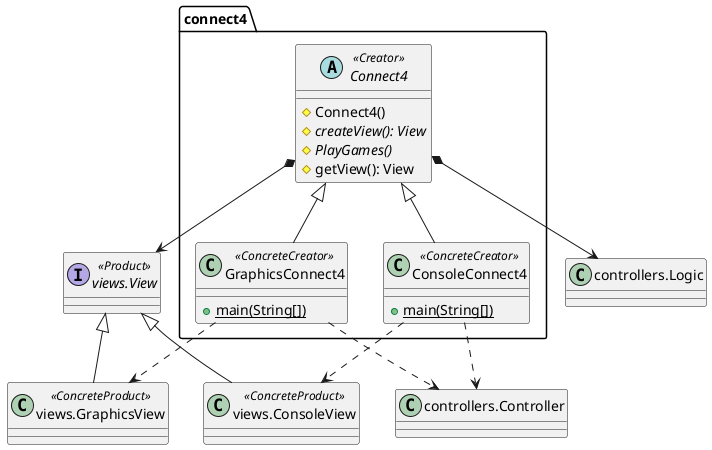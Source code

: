 @startuml connect4.connect4

abstract class connect4.Connect4 <<Creator>>
class connect4.ConsoleConnect4 <<ConcreteCreator>>
class connect4.GraphicsConnect4 <<ConcreteCreator>>
class ConsoleView as "views.ConsoleView" <<ConcreteProduct>>
class GraphicsView as "views.GraphicsView" <<ConcreteProduct>>
interface View as "views.View" <<Product>>
class Logic as "controllers.Logic"
class Controller as "controllers.Controller"

Connect4 <|-- ConsoleConnect4
Connect4 <|-- GraphicsConnect4
Connect4 *--> View
Connect4 *--> Logic

GraphicsConnect4 ..> GraphicsView
ConsoleConnect4 ..> ConsoleView

ConsoleConnect4 ..> Controller
GraphicsConnect4 ..> Controller


View <|-- ConsoleView
View <|-- GraphicsView

Connect4 : #Connect4()
Connect4 : {abstract}#createView(): View
Connect4 : {abstract}#PlayGames()
Connect4 : #getView(): View

GraphicsConnect4 : {static}+main(String[])
ConsoleConnect4 : {static}+main(String[])

@enduml